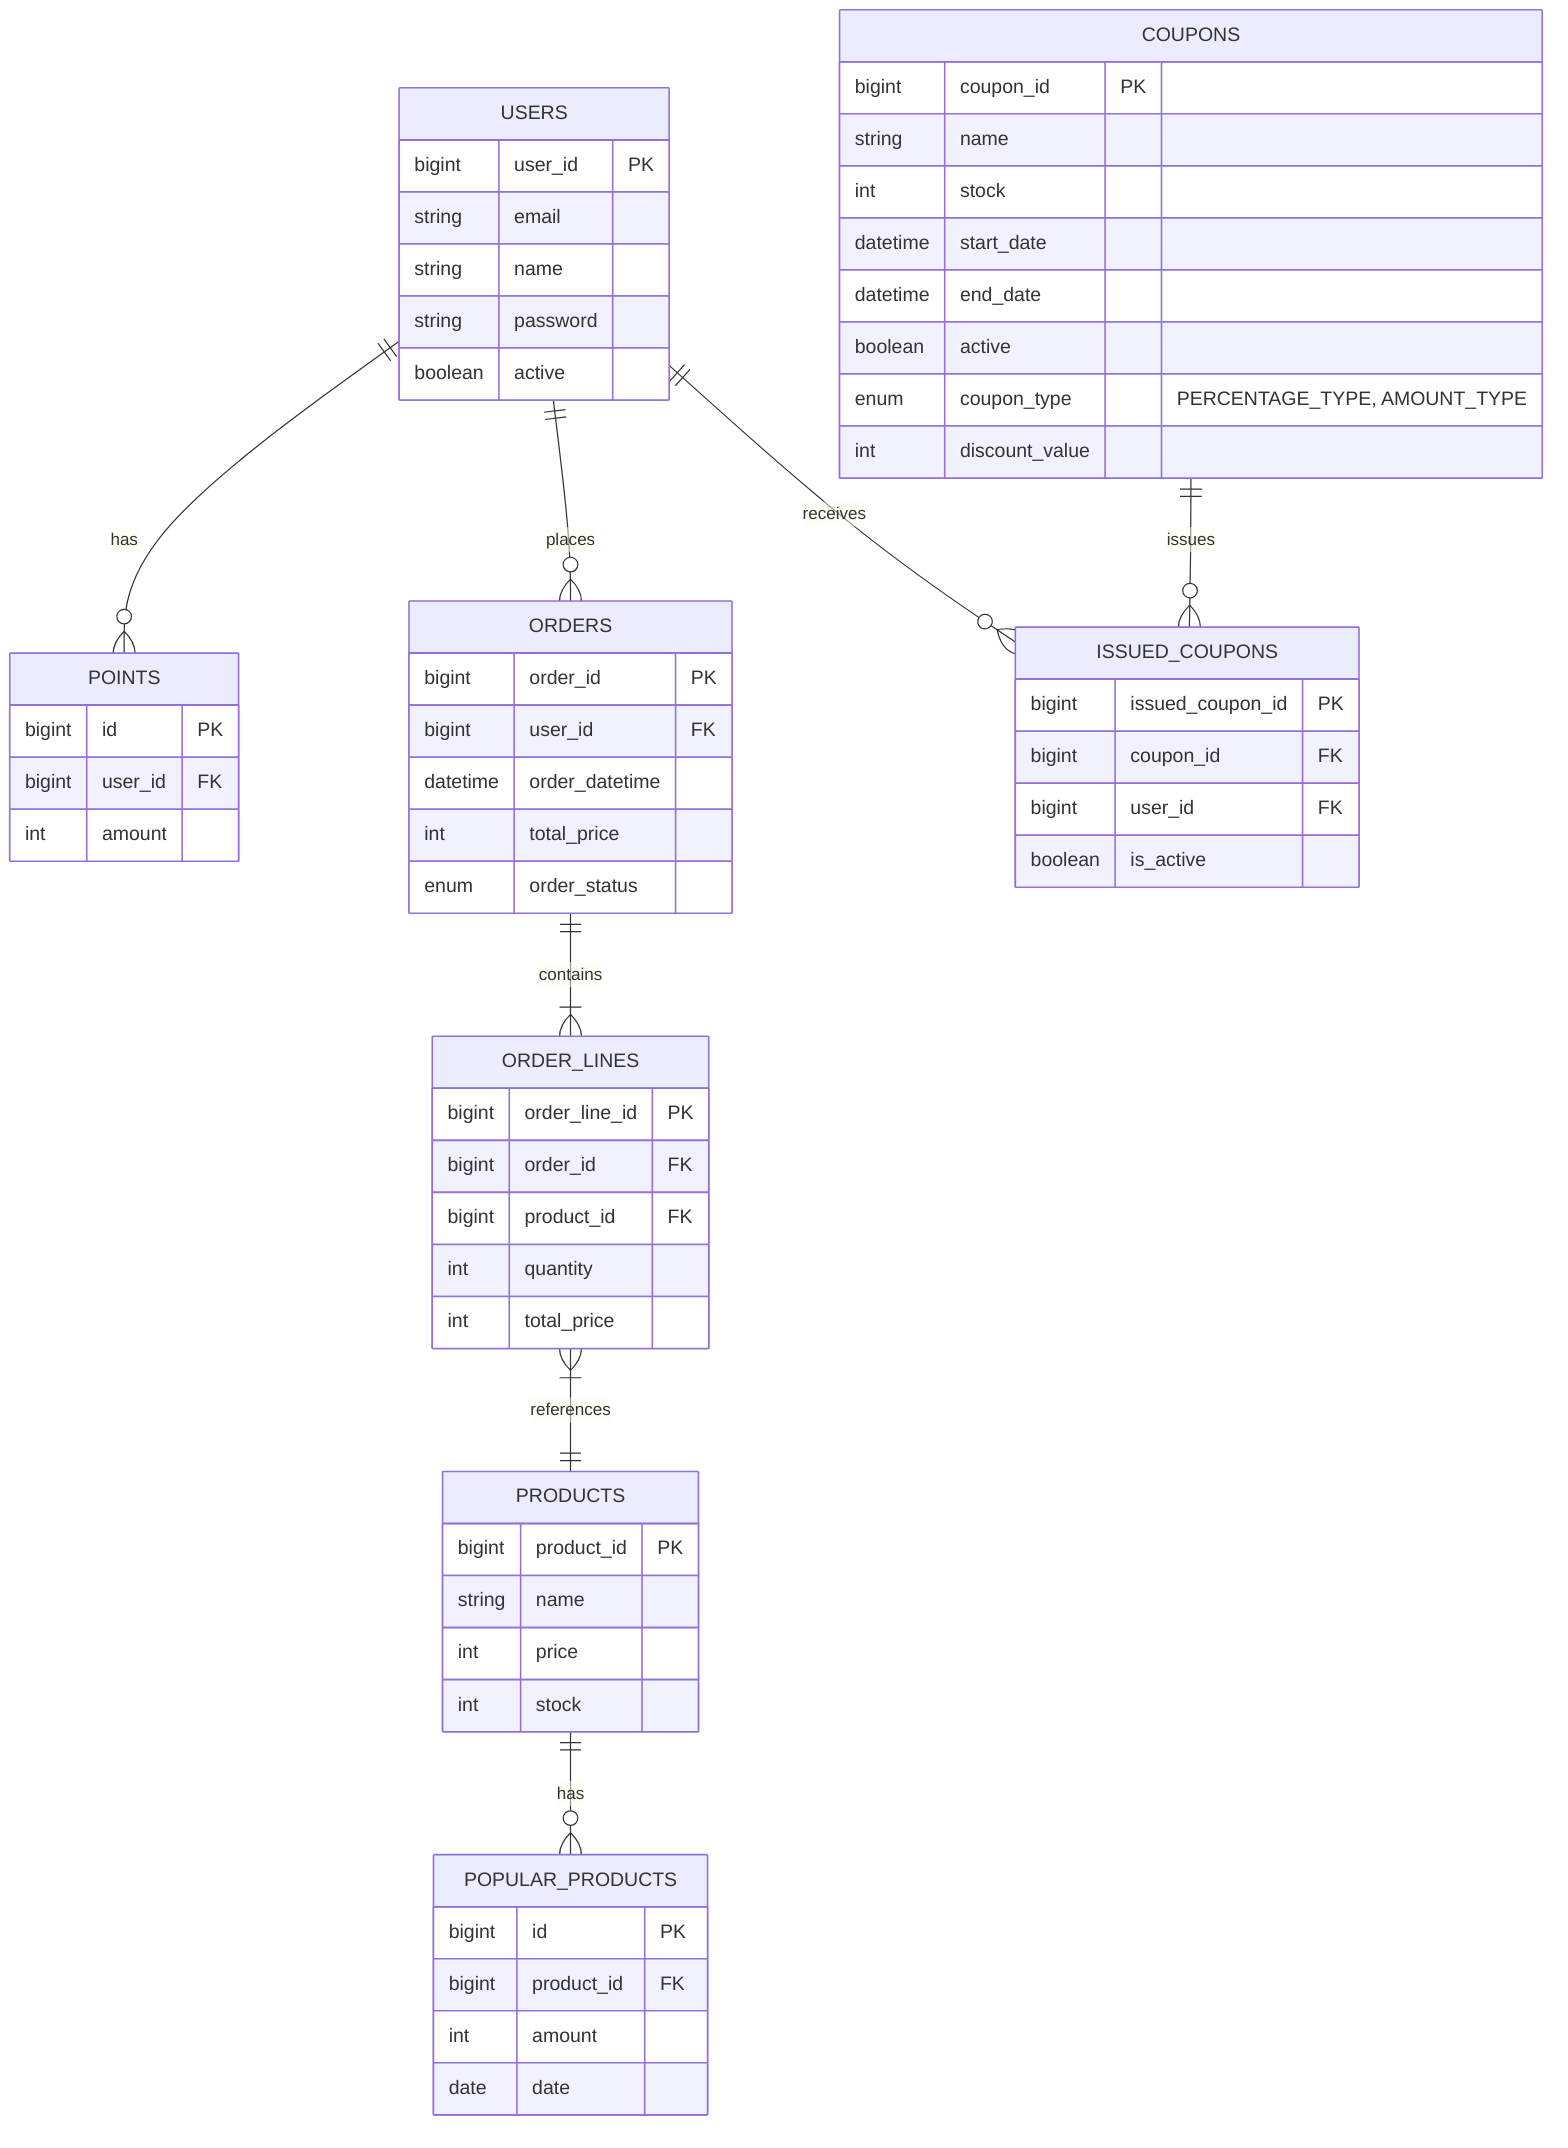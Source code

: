 erDiagram
    USERS {
        bigint user_id PK
        string email
        string name
        string password
        boolean active
    }

    PRODUCTS {
        bigint product_id PK
        string name
        int price
        int stock
    }

    POPULAR_PRODUCTS {
        bigint id PK
        bigint product_id FK
        int amount
        date date
    }

    POINTS {
        bigint id PK
        bigint user_id FK
        int amount
    }

    ORDERS {
        bigint order_id PK
        bigint user_id FK
        datetime order_datetime
        int total_price
        enum order_status
    }

    ORDER_LINES {
        bigint order_line_id PK
        bigint order_id FK
        bigint product_id FK
        int quantity
        int total_price
    }

    COUPONS {
        bigint coupon_id PK
        string name
        int stock
        datetime start_date
        datetime end_date
        boolean active
        enum coupon_type "PERCENTAGE_TYPE, AMOUNT_TYPE"
        int discount_value
    }

    ISSUED_COUPONS {
        bigint issued_coupon_id PK
        bigint coupon_id FK
        bigint user_id FK
        boolean is_active
    }

    USERS ||--o{ ORDERS : places
    USERS ||--o{ POINTS : has
    USERS ||--o{ ISSUED_COUPONS : receives

    ORDERS ||--|{ ORDER_LINES : contains
    ORDER_LINES }|--|| PRODUCTS : references

    PRODUCTS ||--o{ POPULAR_PRODUCTS : has

    COUPONS ||--o{ ISSUED_COUPONS : issues